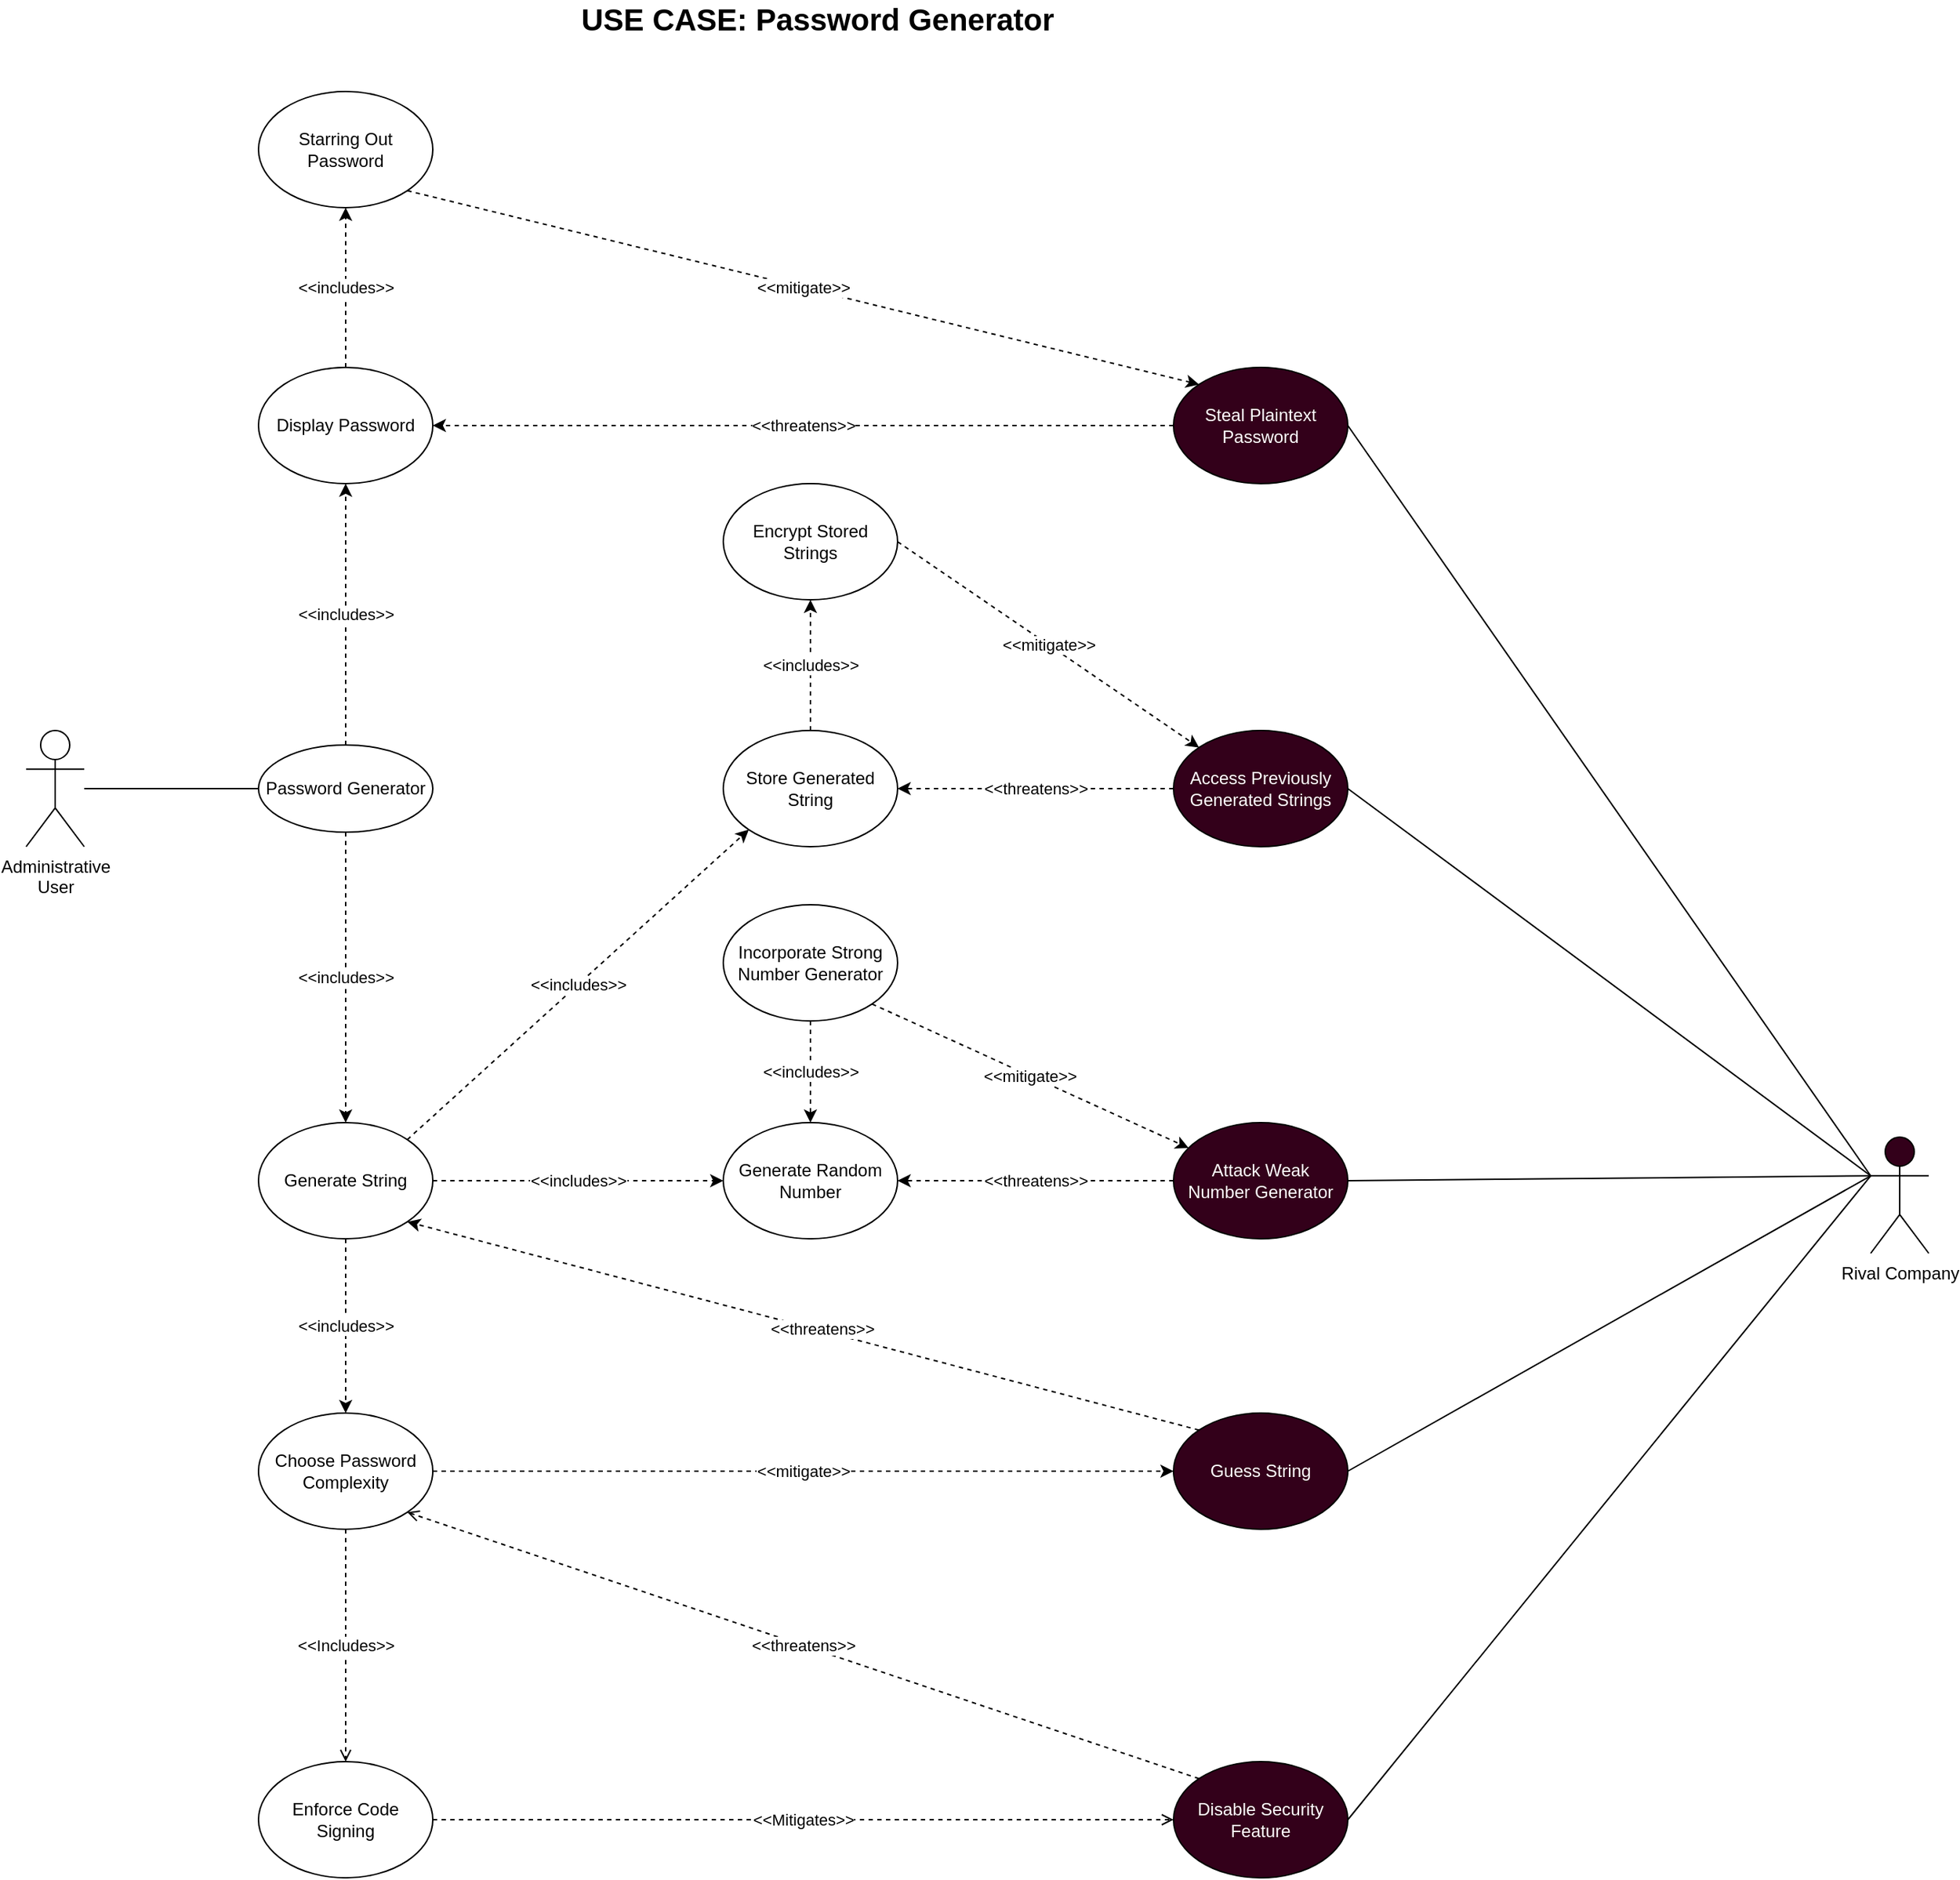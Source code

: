 <mxfile version="15.3.2" type="device"><diagram id="UfqHfTB1rHgXdDuT1XM5" name="Page-1"><mxGraphModel dx="3470" dy="2025" grid="1" gridSize="10" guides="1" tooltips="1" connect="1" arrows="1" fold="1" page="1" pageScale="1" pageWidth="1100" pageHeight="850" math="0" shadow="0"><root><mxCell id="0"/><mxCell id="1" parent="0"/><mxCell id="G_ZBrWoOvWjeJptIt_Gt-48" value="&lt;b&gt;&lt;font style=&quot;font-size: 21px&quot;&gt;USE CASE: Password Generator&lt;br&gt;&lt;/font&gt;&lt;/b&gt;" style="text;html=1;strokeColor=none;fillColor=none;align=center;verticalAlign=middle;whiteSpace=wrap;rounded=0;" parent="1" vertex="1"><mxGeometry x="40" y="-60" width="990" height="20" as="geometry"/></mxCell><mxCell id="cBgUf8gCLeJqZLP1FuWd-5" value="&lt;div&gt;Administrative&lt;/div&gt;&lt;div&gt;User&lt;br&gt;&lt;/div&gt;" style="shape=umlActor;verticalLabelPosition=bottom;verticalAlign=top;html=1;outlineConnect=0;" parent="1" vertex="1"><mxGeometry x="-10" y="440" width="40" height="80" as="geometry"/></mxCell><mxCell id="cBgUf8gCLeJqZLP1FuWd-44" value="&amp;lt;&amp;lt;includes&amp;gt;&amp;gt;" style="edgeStyle=orthogonalEdgeStyle;rounded=0;orthogonalLoop=1;jettySize=auto;html=1;exitX=0.5;exitY=1;exitDx=0;exitDy=0;entryX=0.5;entryY=0;entryDx=0;entryDy=0;dashed=1;" parent="1" source="cBgUf8gCLeJqZLP1FuWd-6" target="cBgUf8gCLeJqZLP1FuWd-12" edge="1"><mxGeometry relative="1" as="geometry"/></mxCell><mxCell id="cBgUf8gCLeJqZLP1FuWd-58" value="&amp;lt;&amp;lt;includes&amp;gt;&amp;gt;" style="edgeStyle=none;rounded=0;orthogonalLoop=1;jettySize=auto;html=1;exitX=0.5;exitY=0;exitDx=0;exitDy=0;entryX=0.5;entryY=1;entryDx=0;entryDy=0;dashed=1;" parent="1" source="cBgUf8gCLeJqZLP1FuWd-6" target="cBgUf8gCLeJqZLP1FuWd-57" edge="1"><mxGeometry relative="1" as="geometry"/></mxCell><mxCell id="cBgUf8gCLeJqZLP1FuWd-6" value="Password Generator" style="ellipse;whiteSpace=wrap;html=1;" parent="1" vertex="1"><mxGeometry x="150" y="450" width="120" height="60" as="geometry"/></mxCell><mxCell id="cBgUf8gCLeJqZLP1FuWd-7" value="" style="endArrow=none;html=1;entryX=0;entryY=0.5;entryDx=0;entryDy=0;" parent="1" source="cBgUf8gCLeJqZLP1FuWd-5" target="cBgUf8gCLeJqZLP1FuWd-6" edge="1"><mxGeometry width="50" height="50" relative="1" as="geometry"><mxPoint x="260" y="540" as="sourcePoint"/><mxPoint x="200" y="481" as="targetPoint"/></mxGeometry></mxCell><mxCell id="cBgUf8gCLeJqZLP1FuWd-56" value="&amp;lt;&amp;lt;mitigate&amp;gt;&amp;gt;" style="edgeStyle=none;rounded=0;orthogonalLoop=1;jettySize=auto;html=1;exitX=1;exitY=0.5;exitDx=0;exitDy=0;entryX=0;entryY=0.5;entryDx=0;entryDy=0;dashed=1;" parent="1" source="cBgUf8gCLeJqZLP1FuWd-8" target="cBgUf8gCLeJqZLP1FuWd-13" edge="1"><mxGeometry relative="1" as="geometry"/></mxCell><mxCell id="cBgUf8gCLeJqZLP1FuWd-8" value="Choose Password Complexity" style="ellipse;whiteSpace=wrap;html=1;" parent="1" vertex="1"><mxGeometry x="150" y="910" width="120" height="80" as="geometry"/></mxCell><mxCell id="cBgUf8gCLeJqZLP1FuWd-11" value="Rival Company" style="shape=umlActor;verticalLabelPosition=bottom;verticalAlign=top;html=1;outlineConnect=0;fillColor=#33001A;" parent="1" vertex="1"><mxGeometry x="1260" y="720" width="40" height="80" as="geometry"/></mxCell><mxCell id="cBgUf8gCLeJqZLP1FuWd-46" value="&amp;lt;&amp;lt;includes&amp;gt;&amp;gt;" style="rounded=0;orthogonalLoop=1;jettySize=auto;html=1;exitX=1;exitY=0.5;exitDx=0;exitDy=0;entryX=0;entryY=0.5;entryDx=0;entryDy=0;dashed=1;" parent="1" source="cBgUf8gCLeJqZLP1FuWd-12" target="cBgUf8gCLeJqZLP1FuWd-45" edge="1"><mxGeometry relative="1" as="geometry"/></mxCell><mxCell id="cBgUf8gCLeJqZLP1FuWd-55" value="&amp;lt;&amp;lt;includes&amp;gt;&amp;gt;" style="edgeStyle=none;rounded=0;orthogonalLoop=1;jettySize=auto;html=1;exitX=0.5;exitY=1;exitDx=0;exitDy=0;entryX=0.5;entryY=0;entryDx=0;entryDy=0;dashed=1;" parent="1" source="cBgUf8gCLeJqZLP1FuWd-12" target="cBgUf8gCLeJqZLP1FuWd-8" edge="1"><mxGeometry relative="1" as="geometry"/></mxCell><mxCell id="cBgUf8gCLeJqZLP1FuWd-65" value="&amp;lt;&amp;lt;includes&amp;gt;&amp;gt;" style="edgeStyle=none;rounded=0;orthogonalLoop=1;jettySize=auto;html=1;exitX=1;exitY=0;exitDx=0;exitDy=0;entryX=0;entryY=1;entryDx=0;entryDy=0;dashed=1;" parent="1" source="cBgUf8gCLeJqZLP1FuWd-12" target="cBgUf8gCLeJqZLP1FuWd-64" edge="1"><mxGeometry relative="1" as="geometry"/></mxCell><mxCell id="cBgUf8gCLeJqZLP1FuWd-12" value="Generate String" style="ellipse;whiteSpace=wrap;html=1;" parent="1" vertex="1"><mxGeometry x="150" y="710" width="120" height="80" as="geometry"/></mxCell><mxCell id="cBgUf8gCLeJqZLP1FuWd-51" style="edgeStyle=none;rounded=0;orthogonalLoop=1;jettySize=auto;html=1;exitX=0;exitY=0;exitDx=0;exitDy=0;entryX=1;entryY=1;entryDx=0;entryDy=0;dashed=1;" parent="1" source="cBgUf8gCLeJqZLP1FuWd-13" target="cBgUf8gCLeJqZLP1FuWd-12" edge="1"><mxGeometry relative="1" as="geometry"/></mxCell><mxCell id="cBgUf8gCLeJqZLP1FuWd-52" value="&amp;lt;&amp;lt;threatens&amp;gt;&amp;gt;" style="edgeLabel;html=1;align=center;verticalAlign=middle;resizable=0;points=[];" parent="cBgUf8gCLeJqZLP1FuWd-51" vertex="1" connectable="0"><mxGeometry x="-0.05" y="-2" relative="1" as="geometry"><mxPoint x="-1" as="offset"/></mxGeometry></mxCell><mxCell id="yFNWU_tm4GZuEpVk6kK_-10" style="edgeStyle=none;rounded=0;orthogonalLoop=1;jettySize=auto;html=1;exitX=1;exitY=0.5;exitDx=0;exitDy=0;entryX=0;entryY=0.333;entryDx=0;entryDy=0;entryPerimeter=0;endArrow=none;endFill=0;" edge="1" parent="1" source="cBgUf8gCLeJqZLP1FuWd-13" target="cBgUf8gCLeJqZLP1FuWd-11"><mxGeometry relative="1" as="geometry"/></mxCell><mxCell id="cBgUf8gCLeJqZLP1FuWd-13" value="Guess String" style="ellipse;whiteSpace=wrap;html=1;fillColor=#33001A;fontColor=#FFFFFF;" parent="1" vertex="1"><mxGeometry x="780" y="910" width="120" height="80" as="geometry"/></mxCell><mxCell id="cBgUf8gCLeJqZLP1FuWd-59" value="&amp;lt;&amp;lt;threatens&amp;gt;&amp;gt;" style="edgeStyle=none;rounded=0;orthogonalLoop=1;jettySize=auto;html=1;exitX=0;exitY=0.5;exitDx=0;exitDy=0;entryX=1;entryY=0.5;entryDx=0;entryDy=0;dashed=1;" parent="1" source="cBgUf8gCLeJqZLP1FuWd-31" target="cBgUf8gCLeJqZLP1FuWd-57" edge="1"><mxGeometry relative="1" as="geometry"/></mxCell><mxCell id="yFNWU_tm4GZuEpVk6kK_-12" style="edgeStyle=none;rounded=0;orthogonalLoop=1;jettySize=auto;html=1;exitX=1;exitY=0.5;exitDx=0;exitDy=0;endArrow=none;endFill=0;entryX=0;entryY=0.333;entryDx=0;entryDy=0;entryPerimeter=0;" edge="1" parent="1" source="cBgUf8gCLeJqZLP1FuWd-31" target="cBgUf8gCLeJqZLP1FuWd-11"><mxGeometry relative="1" as="geometry"/></mxCell><mxCell id="cBgUf8gCLeJqZLP1FuWd-31" value="Steal Plaintext Password" style="ellipse;whiteSpace=wrap;html=1;fillColor=#33001A;fontColor=#FFFFFF;" parent="1" vertex="1"><mxGeometry x="780" y="190" width="120" height="80" as="geometry"/></mxCell><mxCell id="cBgUf8gCLeJqZLP1FuWd-66" value="&amp;lt;&amp;lt;threatens&amp;gt;&amp;gt;" style="edgeStyle=none;rounded=0;orthogonalLoop=1;jettySize=auto;html=1;exitX=0;exitY=0.5;exitDx=0;exitDy=0;entryX=1;entryY=0.5;entryDx=0;entryDy=0;dashed=1;" parent="1" source="cBgUf8gCLeJqZLP1FuWd-34" target="cBgUf8gCLeJqZLP1FuWd-64" edge="1"><mxGeometry relative="1" as="geometry"/></mxCell><mxCell id="yFNWU_tm4GZuEpVk6kK_-13" style="edgeStyle=none;rounded=0;orthogonalLoop=1;jettySize=auto;html=1;exitX=1;exitY=0.5;exitDx=0;exitDy=0;endArrow=none;endFill=0;entryX=0;entryY=0.333;entryDx=0;entryDy=0;entryPerimeter=0;" edge="1" parent="1" source="cBgUf8gCLeJqZLP1FuWd-34" target="cBgUf8gCLeJqZLP1FuWd-11"><mxGeometry relative="1" as="geometry"><mxPoint x="1250" y="770" as="targetPoint"/></mxGeometry></mxCell><mxCell id="cBgUf8gCLeJqZLP1FuWd-34" value="Access Previously Generated Strings" style="ellipse;whiteSpace=wrap;html=1;fillColor=#33001A;fontColor=#FFFFFF;" parent="1" vertex="1"><mxGeometry x="780" y="440" width="120" height="80" as="geometry"/></mxCell><mxCell id="cBgUf8gCLeJqZLP1FuWd-47" value="&amp;lt;&amp;lt;threatens&amp;gt;&amp;gt;" style="edgeStyle=none;rounded=0;orthogonalLoop=1;jettySize=auto;html=1;exitX=0;exitY=0.5;exitDx=0;exitDy=0;entryX=1;entryY=0.5;entryDx=0;entryDy=0;dashed=1;" parent="1" source="cBgUf8gCLeJqZLP1FuWd-43" target="cBgUf8gCLeJqZLP1FuWd-45" edge="1"><mxGeometry relative="1" as="geometry"><Array as="points"><mxPoint x="670" y="750"/></Array></mxGeometry></mxCell><mxCell id="yFNWU_tm4GZuEpVk6kK_-14" style="edgeStyle=none;rounded=0;orthogonalLoop=1;jettySize=auto;html=1;exitX=1;exitY=0.5;exitDx=0;exitDy=0;endArrow=none;endFill=0;entryX=0;entryY=0.333;entryDx=0;entryDy=0;entryPerimeter=0;" edge="1" parent="1" source="cBgUf8gCLeJqZLP1FuWd-43" target="cBgUf8gCLeJqZLP1FuWd-11"><mxGeometry relative="1" as="geometry"><mxPoint x="1240" y="780" as="targetPoint"/></mxGeometry></mxCell><mxCell id="cBgUf8gCLeJqZLP1FuWd-43" value="Attack Weak&lt;br&gt;Number Generator" style="ellipse;whiteSpace=wrap;html=1;fillColor=#33001A;fontColor=#FFFFFF;" parent="1" vertex="1"><mxGeometry x="780" y="710" width="120" height="80" as="geometry"/></mxCell><mxCell id="cBgUf8gCLeJqZLP1FuWd-45" value="Generate Random&lt;br&gt;Number" style="ellipse;whiteSpace=wrap;html=1;" parent="1" vertex="1"><mxGeometry x="470" y="710" width="120" height="80" as="geometry"/></mxCell><mxCell id="cBgUf8gCLeJqZLP1FuWd-49" value="&amp;lt;&amp;lt;mitigate&amp;gt;&amp;gt;" style="edgeStyle=none;rounded=0;orthogonalLoop=1;jettySize=auto;html=1;exitX=1;exitY=1;exitDx=0;exitDy=0;dashed=1;" parent="1" source="cBgUf8gCLeJqZLP1FuWd-48" target="cBgUf8gCLeJqZLP1FuWd-43" edge="1"><mxGeometry relative="1" as="geometry"/></mxCell><mxCell id="cBgUf8gCLeJqZLP1FuWd-50" value="&amp;lt;&amp;lt;includes&amp;gt;&amp;gt;" style="edgeStyle=none;rounded=0;orthogonalLoop=1;jettySize=auto;html=1;exitX=0.5;exitY=1;exitDx=0;exitDy=0;entryX=0.5;entryY=0;entryDx=0;entryDy=0;dashed=1;" parent="1" source="cBgUf8gCLeJqZLP1FuWd-48" target="cBgUf8gCLeJqZLP1FuWd-45" edge="1"><mxGeometry relative="1" as="geometry"/></mxCell><mxCell id="cBgUf8gCLeJqZLP1FuWd-48" value="Incorporate Strong&lt;br&gt;Number Generator" style="ellipse;whiteSpace=wrap;html=1;" parent="1" vertex="1"><mxGeometry x="470" y="560" width="120" height="80" as="geometry"/></mxCell><mxCell id="cBgUf8gCLeJqZLP1FuWd-61" value="&amp;lt;&amp;lt;includes&amp;gt;&amp;gt;" style="edgeStyle=none;rounded=0;orthogonalLoop=1;jettySize=auto;html=1;exitX=0.5;exitY=0;exitDx=0;exitDy=0;entryX=0.5;entryY=1;entryDx=0;entryDy=0;dashed=1;" parent="1" source="cBgUf8gCLeJqZLP1FuWd-57" target="cBgUf8gCLeJqZLP1FuWd-60" edge="1"><mxGeometry relative="1" as="geometry"/></mxCell><mxCell id="cBgUf8gCLeJqZLP1FuWd-57" value="Display Password" style="ellipse;whiteSpace=wrap;html=1;" parent="1" vertex="1"><mxGeometry x="150" y="190" width="120" height="80" as="geometry"/></mxCell><mxCell id="cBgUf8gCLeJqZLP1FuWd-62" value="&amp;lt;&amp;lt;mitigate&amp;gt;&amp;gt;" style="edgeStyle=none;rounded=0;orthogonalLoop=1;jettySize=auto;html=1;exitX=1;exitY=1;exitDx=0;exitDy=0;entryX=0;entryY=0;entryDx=0;entryDy=0;dashed=1;" parent="1" source="cBgUf8gCLeJqZLP1FuWd-60" target="cBgUf8gCLeJqZLP1FuWd-31" edge="1"><mxGeometry relative="1" as="geometry"/></mxCell><mxCell id="cBgUf8gCLeJqZLP1FuWd-60" value="Starring Out&lt;br&gt;Password" style="ellipse;whiteSpace=wrap;html=1;" parent="1" vertex="1"><mxGeometry x="150" width="120" height="80" as="geometry"/></mxCell><mxCell id="cBgUf8gCLeJqZLP1FuWd-69" value="&amp;lt;&amp;lt;includes&amp;gt;&amp;gt;" style="edgeStyle=none;rounded=0;orthogonalLoop=1;jettySize=auto;html=1;exitX=0.5;exitY=0;exitDx=0;exitDy=0;dashed=1;" parent="1" source="cBgUf8gCLeJqZLP1FuWd-64" target="cBgUf8gCLeJqZLP1FuWd-68" edge="1"><mxGeometry relative="1" as="geometry"/></mxCell><mxCell id="cBgUf8gCLeJqZLP1FuWd-64" value="Store Generated&lt;br&gt;String" style="ellipse;whiteSpace=wrap;html=1;" parent="1" vertex="1"><mxGeometry x="470" y="440" width="120" height="80" as="geometry"/></mxCell><mxCell id="cBgUf8gCLeJqZLP1FuWd-70" value="&amp;lt;&amp;lt;mitigate&amp;gt;&amp;gt;" style="edgeStyle=none;rounded=0;orthogonalLoop=1;jettySize=auto;html=1;exitX=1;exitY=0.5;exitDx=0;exitDy=0;entryX=0;entryY=0;entryDx=0;entryDy=0;dashed=1;" parent="1" source="cBgUf8gCLeJqZLP1FuWd-68" target="cBgUf8gCLeJqZLP1FuWd-34" edge="1"><mxGeometry relative="1" as="geometry"/></mxCell><mxCell id="cBgUf8gCLeJqZLP1FuWd-68" value="Encrypt Stored&lt;br&gt;Strings" style="ellipse;whiteSpace=wrap;html=1;" parent="1" vertex="1"><mxGeometry x="470" y="270" width="120" height="80" as="geometry"/></mxCell><mxCell id="yFNWU_tm4GZuEpVk6kK_-2" value="Enforce Code &lt;br&gt;Signing" style="ellipse;whiteSpace=wrap;html=1;" vertex="1" parent="1"><mxGeometry x="150" y="1150" width="120" height="80" as="geometry"/></mxCell><mxCell id="yFNWU_tm4GZuEpVk6kK_-3" value="&amp;lt;&amp;lt;threatens&amp;gt;&amp;gt;" style="rounded=1;orthogonalLoop=1;jettySize=auto;html=1;dashed=1;strokeWidth=1;endFill=0;endArrow=open;entryX=1;entryY=1;entryDx=0;entryDy=0;exitX=0;exitY=0;exitDx=0;exitDy=0;" edge="1" parent="1" source="yFNWU_tm4GZuEpVk6kK_-8" target="cBgUf8gCLeJqZLP1FuWd-8"><mxGeometry relative="1" as="geometry"><mxPoint x="789.995" y="1160.508" as="sourcePoint"/><mxPoint x="182.426" y="1331.716" as="targetPoint"/></mxGeometry></mxCell><mxCell id="yFNWU_tm4GZuEpVk6kK_-4" value="&amp;lt;&amp;lt;Includes&amp;gt;&amp;gt;" style="rounded=1;orthogonalLoop=1;jettySize=auto;html=1;dashed=1;strokeWidth=1;endFill=0;endArrow=open;exitX=0.5;exitY=1;exitDx=0;exitDy=0;" edge="1" parent="1" target="yFNWU_tm4GZuEpVk6kK_-2" source="cBgUf8gCLeJqZLP1FuWd-8"><mxGeometry relative="1" as="geometry"><mxPoint x="140" y="1320" as="sourcePoint"/><mxPoint x="90" y="1200" as="targetPoint"/></mxGeometry></mxCell><mxCell id="yFNWU_tm4GZuEpVk6kK_-5" value="&amp;lt;&amp;lt;Mitigates&amp;gt;&amp;gt;" style="rounded=1;orthogonalLoop=1;jettySize=auto;html=1;dashed=1;strokeWidth=1;endFill=0;endArrow=open;exitX=1;exitY=0.5;exitDx=0;exitDy=0;entryX=0;entryY=0.5;entryDx=0;entryDy=0;" edge="1" parent="1" source="yFNWU_tm4GZuEpVk6kK_-2" target="yFNWU_tm4GZuEpVk6kK_-8"><mxGeometry relative="1" as="geometry"><mxPoint x="308.29" y="1163.31" as="sourcePoint"/><mxPoint x="770.0" y="1185.0" as="targetPoint"/></mxGeometry></mxCell><mxCell id="yFNWU_tm4GZuEpVk6kK_-11" style="edgeStyle=none;rounded=0;orthogonalLoop=1;jettySize=auto;html=1;exitX=1;exitY=0.5;exitDx=0;exitDy=0;entryX=0;entryY=0.333;entryDx=0;entryDy=0;entryPerimeter=0;endArrow=none;endFill=0;" edge="1" parent="1" source="yFNWU_tm4GZuEpVk6kK_-8" target="cBgUf8gCLeJqZLP1FuWd-11"><mxGeometry relative="1" as="geometry"/></mxCell><mxCell id="yFNWU_tm4GZuEpVk6kK_-8" value="Disable Security&lt;br&gt;Feature" style="ellipse;whiteSpace=wrap;html=1;fillColor=#33001A;fontColor=#FFFFFF;" vertex="1" parent="1"><mxGeometry x="780" y="1150" width="120" height="80" as="geometry"/></mxCell></root></mxGraphModel></diagram></mxfile>